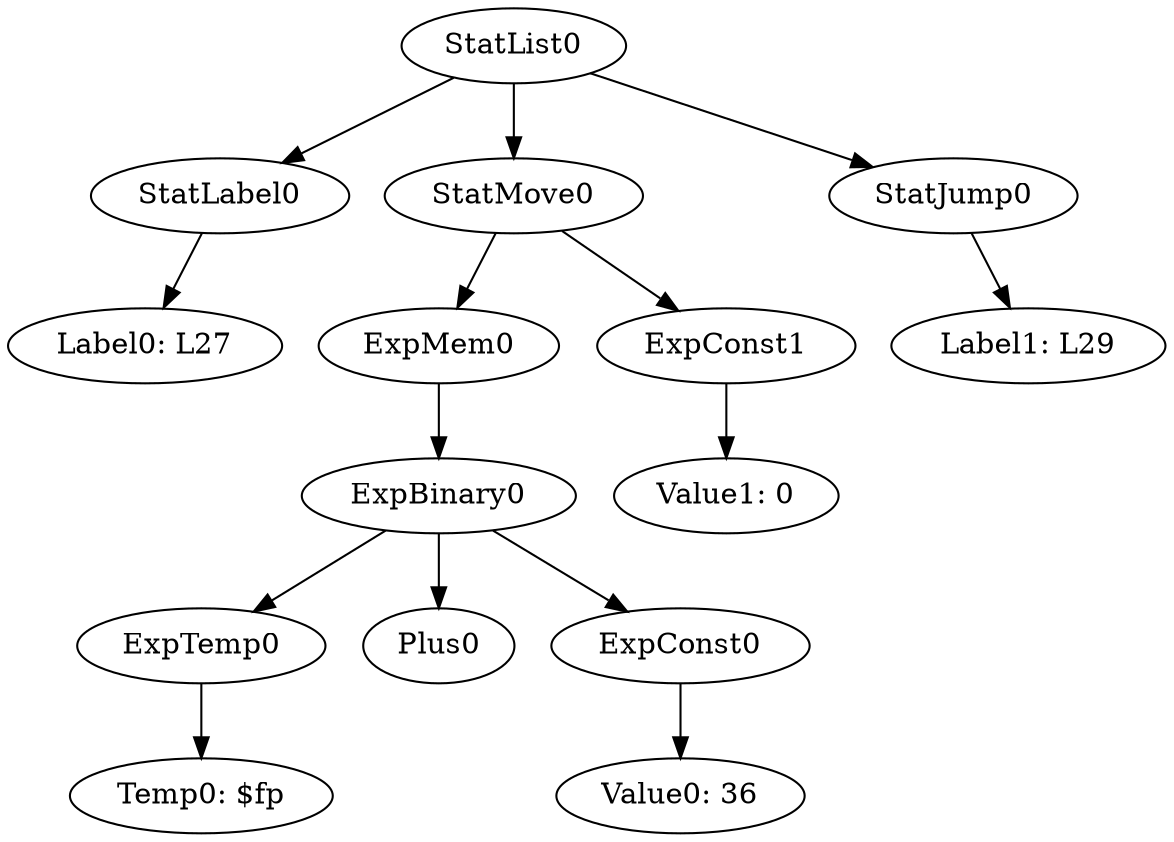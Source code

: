 digraph {
	ordering = out;
	ExpConst1 -> "Value1: 0";
	ExpMem0 -> ExpBinary0;
	StatJump0 -> "Label1: L29";
	ExpConst0 -> "Value0: 36";
	StatLabel0 -> "Label0: L27";
	StatList0 -> StatLabel0;
	StatList0 -> StatMove0;
	StatList0 -> StatJump0;
	ExpTemp0 -> "Temp0: $fp";
	StatMove0 -> ExpMem0;
	StatMove0 -> ExpConst1;
	ExpBinary0 -> ExpTemp0;
	ExpBinary0 -> Plus0;
	ExpBinary0 -> ExpConst0;
}

